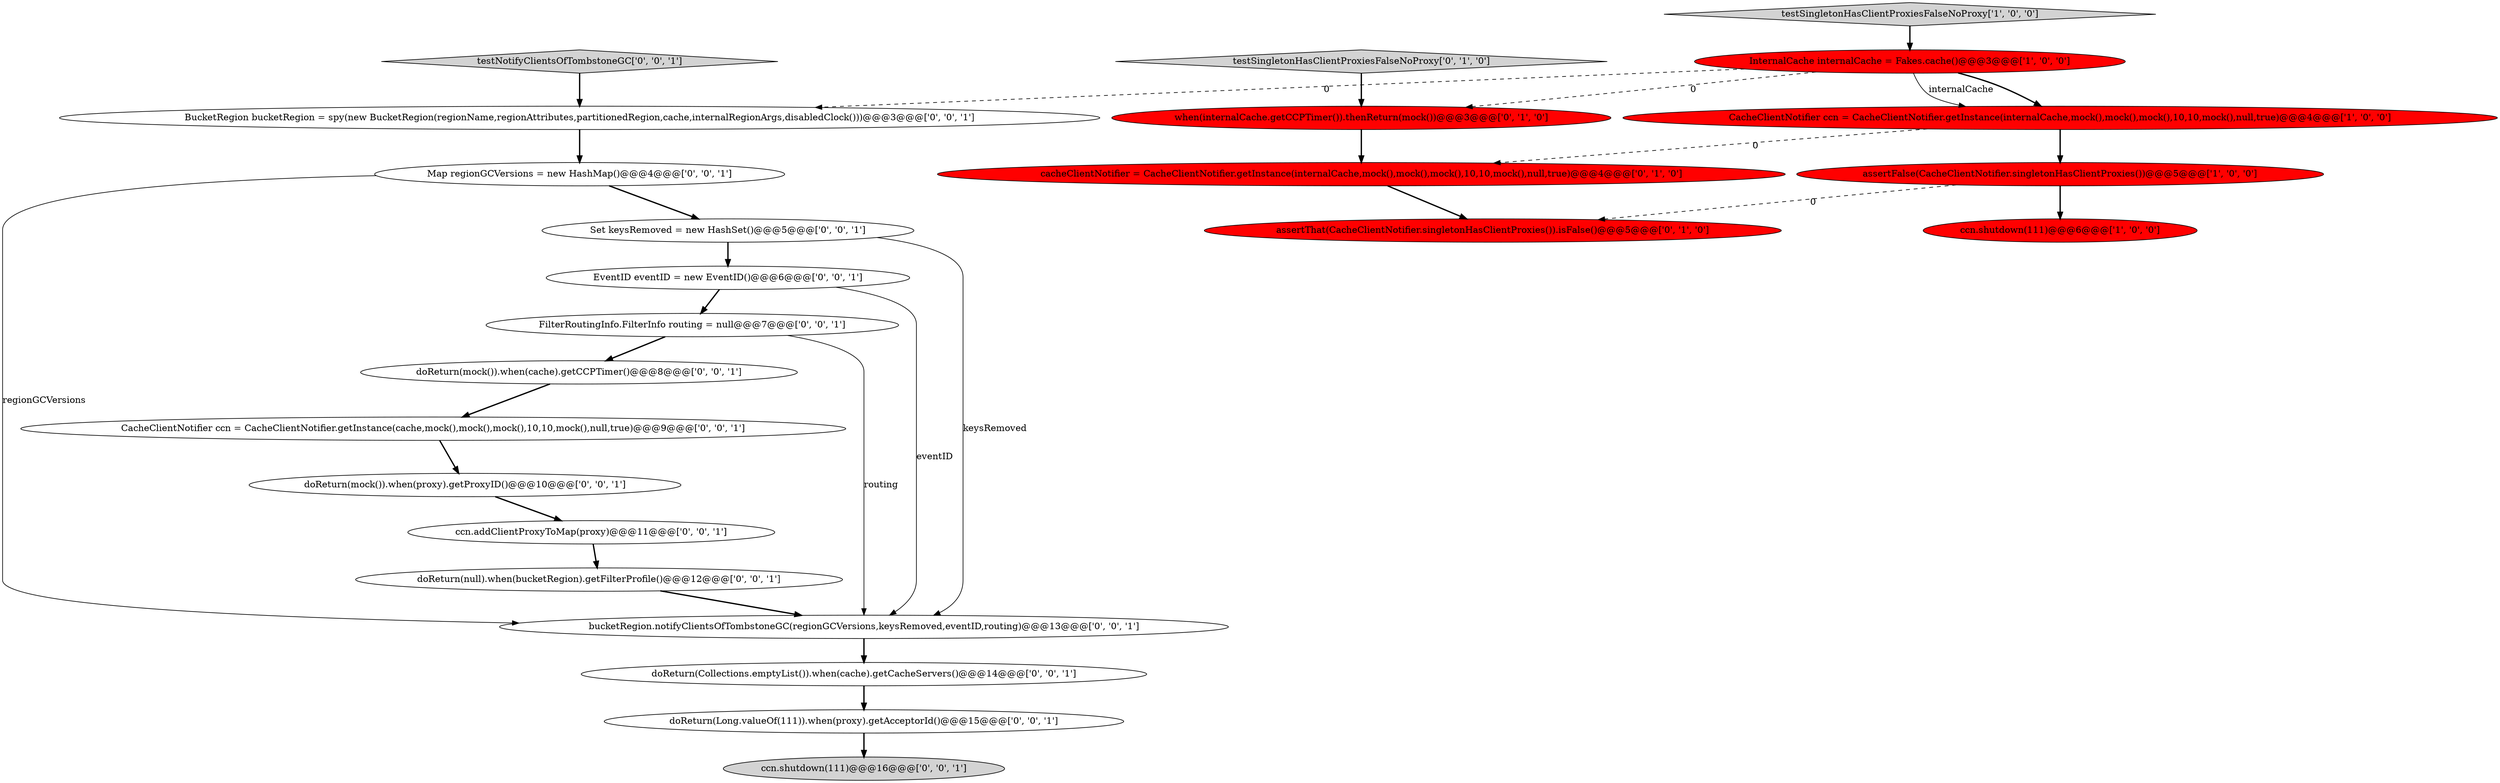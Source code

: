 digraph {
23 [style = filled, label = "doReturn(null).when(bucketRegion).getFilterProfile()@@@12@@@['0', '0', '1']", fillcolor = white, shape = ellipse image = "AAA0AAABBB3BBB"];
19 [style = filled, label = "testNotifyClientsOfTombstoneGC['0', '0', '1']", fillcolor = lightgray, shape = diamond image = "AAA0AAABBB3BBB"];
21 [style = filled, label = "CacheClientNotifier ccn = CacheClientNotifier.getInstance(cache,mock(),mock(),mock(),10,10,mock(),null,true)@@@9@@@['0', '0', '1']", fillcolor = white, shape = ellipse image = "AAA0AAABBB3BBB"];
9 [style = filled, label = "BucketRegion bucketRegion = spy(new BucketRegion(regionName,regionAttributes,partitionedRegion,cache,internalRegionArgs,disabledClock()))@@@3@@@['0', '0', '1']", fillcolor = white, shape = ellipse image = "AAA0AAABBB3BBB"];
10 [style = filled, label = "ccn.shutdown(111)@@@16@@@['0', '0', '1']", fillcolor = lightgray, shape = ellipse image = "AAA0AAABBB3BBB"];
0 [style = filled, label = "InternalCache internalCache = Fakes.cache()@@@3@@@['1', '0', '0']", fillcolor = red, shape = ellipse image = "AAA1AAABBB1BBB"];
8 [style = filled, label = "testSingletonHasClientProxiesFalseNoProxy['0', '1', '0']", fillcolor = lightgray, shape = diamond image = "AAA0AAABBB2BBB"];
5 [style = filled, label = "assertThat(CacheClientNotifier.singletonHasClientProxies()).isFalse()@@@5@@@['0', '1', '0']", fillcolor = red, shape = ellipse image = "AAA1AAABBB2BBB"];
18 [style = filled, label = "ccn.addClientProxyToMap(proxy)@@@11@@@['0', '0', '1']", fillcolor = white, shape = ellipse image = "AAA0AAABBB3BBB"];
7 [style = filled, label = "cacheClientNotifier = CacheClientNotifier.getInstance(internalCache,mock(),mock(),mock(),10,10,mock(),null,true)@@@4@@@['0', '1', '0']", fillcolor = red, shape = ellipse image = "AAA1AAABBB2BBB"];
17 [style = filled, label = "Set keysRemoved = new HashSet()@@@5@@@['0', '0', '1']", fillcolor = white, shape = ellipse image = "AAA0AAABBB3BBB"];
3 [style = filled, label = "testSingletonHasClientProxiesFalseNoProxy['1', '0', '0']", fillcolor = lightgray, shape = diamond image = "AAA0AAABBB1BBB"];
15 [style = filled, label = "FilterRoutingInfo.FilterInfo routing = null@@@7@@@['0', '0', '1']", fillcolor = white, shape = ellipse image = "AAA0AAABBB3BBB"];
22 [style = filled, label = "doReturn(Long.valueOf(111)).when(proxy).getAcceptorId()@@@15@@@['0', '0', '1']", fillcolor = white, shape = ellipse image = "AAA0AAABBB3BBB"];
12 [style = filled, label = "doReturn(mock()).when(proxy).getProxyID()@@@10@@@['0', '0', '1']", fillcolor = white, shape = ellipse image = "AAA0AAABBB3BBB"];
2 [style = filled, label = "ccn.shutdown(111)@@@6@@@['1', '0', '0']", fillcolor = red, shape = ellipse image = "AAA1AAABBB1BBB"];
16 [style = filled, label = "doReturn(Collections.emptyList()).when(cache).getCacheServers()@@@14@@@['0', '0', '1']", fillcolor = white, shape = ellipse image = "AAA0AAABBB3BBB"];
13 [style = filled, label = "doReturn(mock()).when(cache).getCCPTimer()@@@8@@@['0', '0', '1']", fillcolor = white, shape = ellipse image = "AAA0AAABBB3BBB"];
20 [style = filled, label = "Map regionGCVersions = new HashMap()@@@4@@@['0', '0', '1']", fillcolor = white, shape = ellipse image = "AAA0AAABBB3BBB"];
1 [style = filled, label = "assertFalse(CacheClientNotifier.singletonHasClientProxies())@@@5@@@['1', '0', '0']", fillcolor = red, shape = ellipse image = "AAA1AAABBB1BBB"];
11 [style = filled, label = "EventID eventID = new EventID()@@@6@@@['0', '0', '1']", fillcolor = white, shape = ellipse image = "AAA0AAABBB3BBB"];
4 [style = filled, label = "CacheClientNotifier ccn = CacheClientNotifier.getInstance(internalCache,mock(),mock(),mock(),10,10,mock(),null,true)@@@4@@@['1', '0', '0']", fillcolor = red, shape = ellipse image = "AAA1AAABBB1BBB"];
14 [style = filled, label = "bucketRegion.notifyClientsOfTombstoneGC(regionGCVersions,keysRemoved,eventID,routing)@@@13@@@['0', '0', '1']", fillcolor = white, shape = ellipse image = "AAA0AAABBB3BBB"];
6 [style = filled, label = "when(internalCache.getCCPTimer()).thenReturn(mock())@@@3@@@['0', '1', '0']", fillcolor = red, shape = ellipse image = "AAA1AAABBB2BBB"];
14->16 [style = bold, label=""];
20->14 [style = solid, label="regionGCVersions"];
15->13 [style = bold, label=""];
20->17 [style = bold, label=""];
15->14 [style = solid, label="routing"];
1->5 [style = dashed, label="0"];
18->23 [style = bold, label=""];
0->6 [style = dashed, label="0"];
9->20 [style = bold, label=""];
8->6 [style = bold, label=""];
16->22 [style = bold, label=""];
11->15 [style = bold, label=""];
3->0 [style = bold, label=""];
21->12 [style = bold, label=""];
23->14 [style = bold, label=""];
7->5 [style = bold, label=""];
19->9 [style = bold, label=""];
0->4 [style = bold, label=""];
4->7 [style = dashed, label="0"];
12->18 [style = bold, label=""];
22->10 [style = bold, label=""];
0->4 [style = solid, label="internalCache"];
4->1 [style = bold, label=""];
1->2 [style = bold, label=""];
0->9 [style = dashed, label="0"];
11->14 [style = solid, label="eventID"];
6->7 [style = bold, label=""];
13->21 [style = bold, label=""];
17->14 [style = solid, label="keysRemoved"];
17->11 [style = bold, label=""];
}
